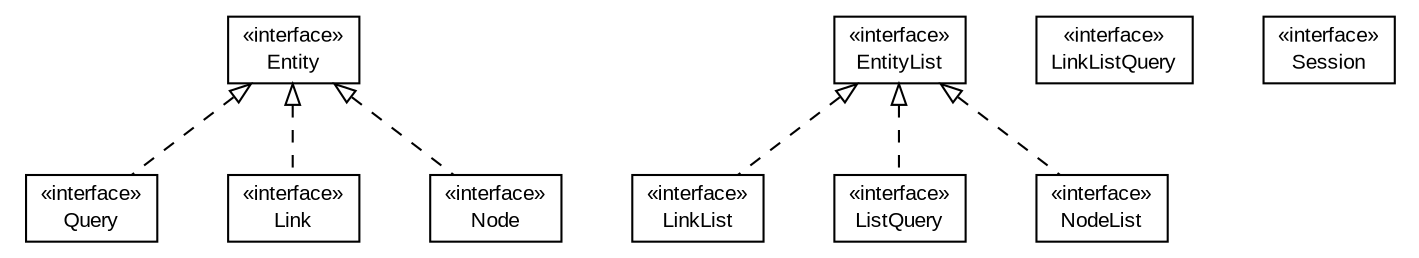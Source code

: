 #!/usr/local/bin/dot
#
# Class diagram 
# Generated by UMLGraph version 5.1 (http://www.umlgraph.org/)
#

digraph G {
	edge [fontname="arial",fontsize=10,labelfontname="arial",labelfontsize=10];
	node [fontname="arial",fontsize=10,shape=plaintext];
	nodesep=0.25;
	ranksep=0.5;
	// io.nextweb.Query
	c802 [label=<<table title="io.nextweb.Query" border="0" cellborder="1" cellspacing="0" cellpadding="2" port="p" href="./Query.html">
		<tr><td><table border="0" cellspacing="0" cellpadding="1">
<tr><td align="center" balign="center"> &#171;interface&#187; </td></tr>
<tr><td align="center" balign="center"> Query </td></tr>
		</table></td></tr>
		</table>>, fontname="arial", fontcolor="black", fontsize=10.0];
	// io.nextweb.LinkList
	c803 [label=<<table title="io.nextweb.LinkList" border="0" cellborder="1" cellspacing="0" cellpadding="2" port="p" href="./LinkList.html">
		<tr><td><table border="0" cellspacing="0" cellpadding="1">
<tr><td align="center" balign="center"> &#171;interface&#187; </td></tr>
<tr><td align="center" balign="center"> LinkList </td></tr>
		</table></td></tr>
		</table>>, fontname="arial", fontcolor="black", fontsize=10.0];
	// io.nextweb.LinkListQuery
	c804 [label=<<table title="io.nextweb.LinkListQuery" border="0" cellborder="1" cellspacing="0" cellpadding="2" port="p" href="./LinkListQuery.html">
		<tr><td><table border="0" cellspacing="0" cellpadding="1">
<tr><td align="center" balign="center"> &#171;interface&#187; </td></tr>
<tr><td align="center" balign="center"> LinkListQuery </td></tr>
		</table></td></tr>
		</table>>, fontname="arial", fontcolor="black", fontsize=10.0];
	// io.nextweb.ListQuery
	c805 [label=<<table title="io.nextweb.ListQuery" border="0" cellborder="1" cellspacing="0" cellpadding="2" port="p" href="./ListQuery.html">
		<tr><td><table border="0" cellspacing="0" cellpadding="1">
<tr><td align="center" balign="center"> &#171;interface&#187; </td></tr>
<tr><td align="center" balign="center"> ListQuery </td></tr>
		</table></td></tr>
		</table>>, fontname="arial", fontcolor="black", fontsize=10.0];
	// io.nextweb.Link
	c806 [label=<<table title="io.nextweb.Link" border="0" cellborder="1" cellspacing="0" cellpadding="2" port="p" href="./Link.html">
		<tr><td><table border="0" cellspacing="0" cellpadding="1">
<tr><td align="center" balign="center"> &#171;interface&#187; </td></tr>
<tr><td align="center" balign="center"> Link </td></tr>
		</table></td></tr>
		</table>>, fontname="arial", fontcolor="black", fontsize=10.0];
	// io.nextweb.Session
	c807 [label=<<table title="io.nextweb.Session" border="0" cellborder="1" cellspacing="0" cellpadding="2" port="p" href="./Session.html">
		<tr><td><table border="0" cellspacing="0" cellpadding="1">
<tr><td align="center" balign="center"> &#171;interface&#187; </td></tr>
<tr><td align="center" balign="center"> Session </td></tr>
		</table></td></tr>
		</table>>, fontname="arial", fontcolor="black", fontsize=10.0];
	// io.nextweb.Entity
	c808 [label=<<table title="io.nextweb.Entity" border="0" cellborder="1" cellspacing="0" cellpadding="2" port="p" href="./Entity.html">
		<tr><td><table border="0" cellspacing="0" cellpadding="1">
<tr><td align="center" balign="center"> &#171;interface&#187; </td></tr>
<tr><td align="center" balign="center"> Entity </td></tr>
		</table></td></tr>
		</table>>, fontname="arial", fontcolor="black", fontsize=10.0];
	// io.nextweb.Node
	c809 [label=<<table title="io.nextweb.Node" border="0" cellborder="1" cellspacing="0" cellpadding="2" port="p" href="./Node.html">
		<tr><td><table border="0" cellspacing="0" cellpadding="1">
<tr><td align="center" balign="center"> &#171;interface&#187; </td></tr>
<tr><td align="center" balign="center"> Node </td></tr>
		</table></td></tr>
		</table>>, fontname="arial", fontcolor="black", fontsize=10.0];
	// io.nextweb.NodeList
	c810 [label=<<table title="io.nextweb.NodeList" border="0" cellborder="1" cellspacing="0" cellpadding="2" port="p" href="./NodeList.html">
		<tr><td><table border="0" cellspacing="0" cellpadding="1">
<tr><td align="center" balign="center"> &#171;interface&#187; </td></tr>
<tr><td align="center" balign="center"> NodeList </td></tr>
		</table></td></tr>
		</table>>, fontname="arial", fontcolor="black", fontsize=10.0];
	// io.nextweb.EntityList
	c811 [label=<<table title="io.nextweb.EntityList" border="0" cellborder="1" cellspacing="0" cellpadding="2" port="p" href="./EntityList.html">
		<tr><td><table border="0" cellspacing="0" cellpadding="1">
<tr><td align="center" balign="center"> &#171;interface&#187; </td></tr>
<tr><td align="center" balign="center"> EntityList </td></tr>
		</table></td></tr>
		</table>>, fontname="arial", fontcolor="black", fontsize=10.0];
	//io.nextweb.Query implements io.nextweb.Entity
	c808:p -> c802:p [dir=back,arrowtail=empty,style=dashed];
	//io.nextweb.LinkList implements io.nextweb.EntityList
	c811:p -> c803:p [dir=back,arrowtail=empty,style=dashed];
	//io.nextweb.ListQuery implements io.nextweb.EntityList
	c811:p -> c805:p [dir=back,arrowtail=empty,style=dashed];
	//io.nextweb.Link implements io.nextweb.Entity
	c808:p -> c806:p [dir=back,arrowtail=empty,style=dashed];
	//io.nextweb.Node implements io.nextweb.Entity
	c808:p -> c809:p [dir=back,arrowtail=empty,style=dashed];
	//io.nextweb.NodeList implements io.nextweb.EntityList
	c811:p -> c810:p [dir=back,arrowtail=empty,style=dashed];
}

